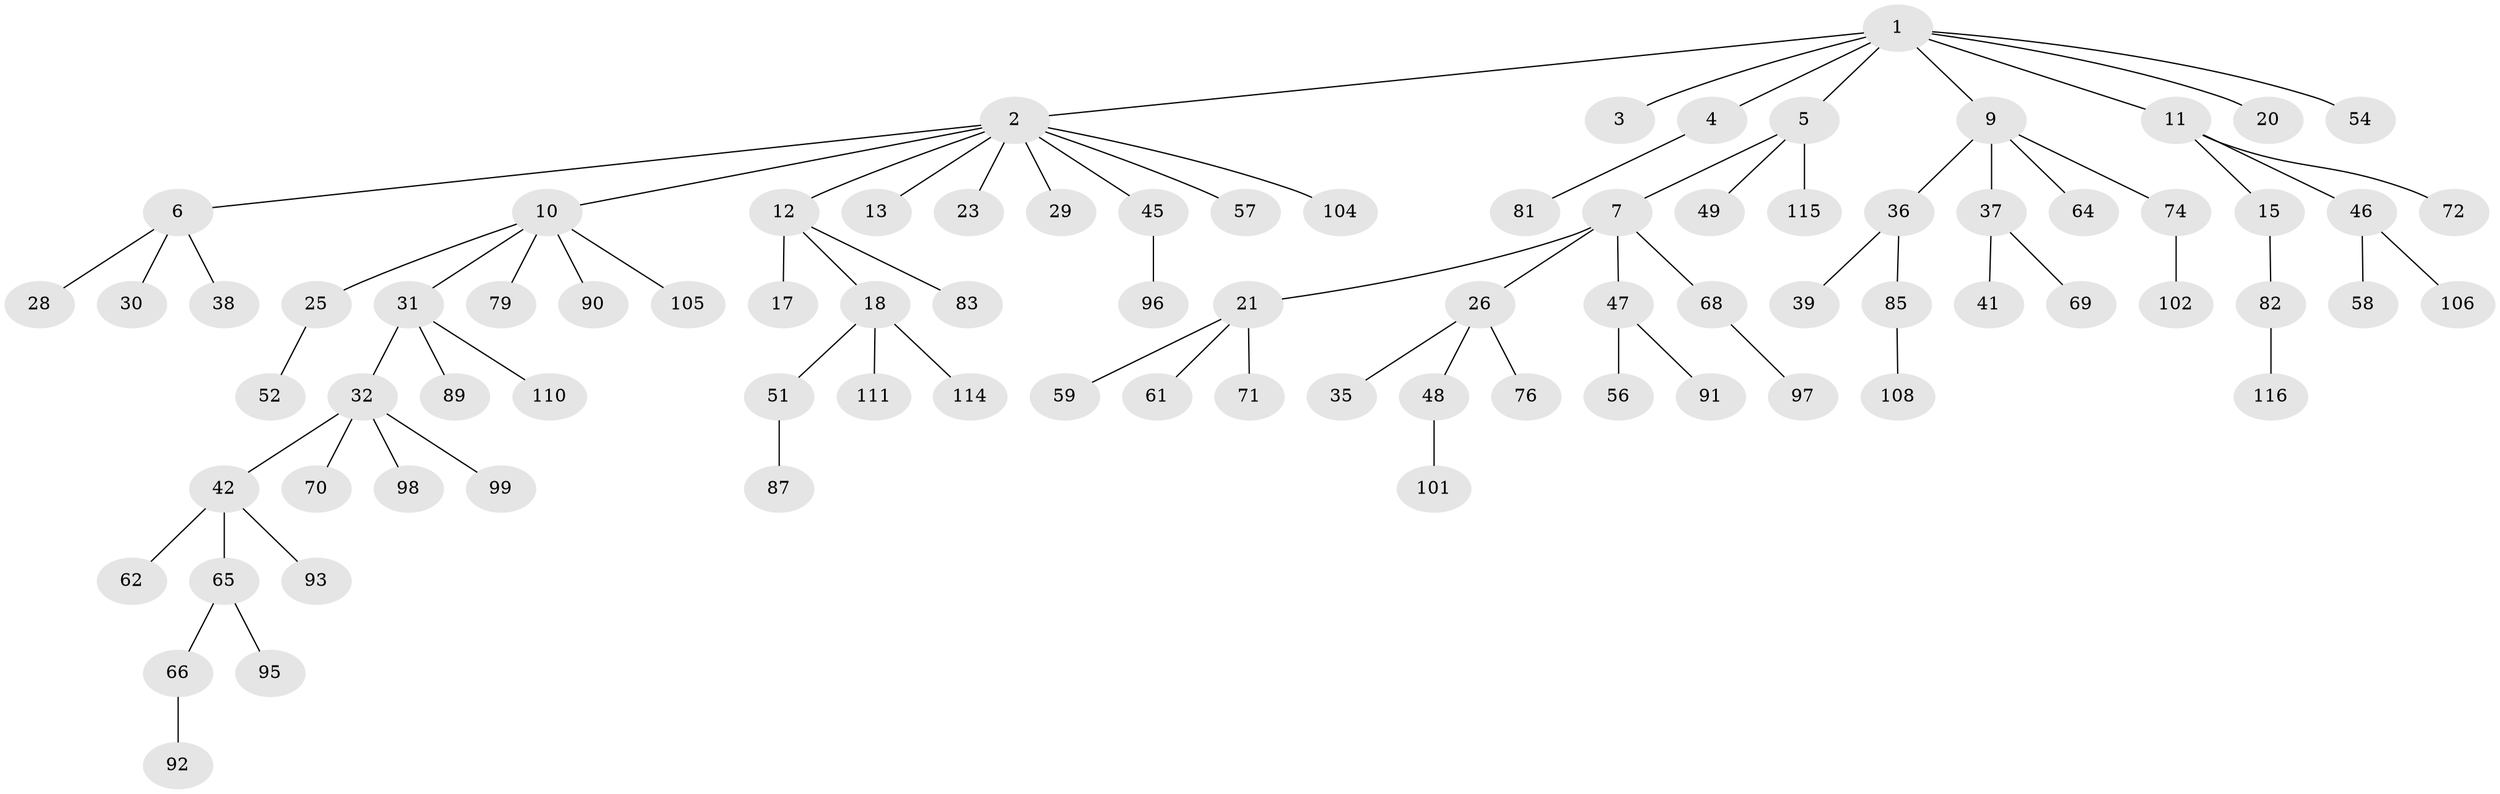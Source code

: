 // Generated by graph-tools (version 1.1) at 2025/52/02/27/25 19:52:10]
// undirected, 83 vertices, 82 edges
graph export_dot {
graph [start="1"]
  node [color=gray90,style=filled];
  1 [super="+24"];
  2 [super="+8"];
  3;
  4;
  5 [super="+19"];
  6 [super="+22"];
  7;
  9 [super="+109"];
  10 [super="+40"];
  11 [super="+14"];
  12 [super="+16"];
  13;
  15 [super="+84"];
  17;
  18 [super="+67"];
  20;
  21 [super="+33"];
  23;
  25 [super="+27"];
  26 [super="+50"];
  28;
  29 [super="+73"];
  30;
  31 [super="+34"];
  32 [super="+44"];
  35 [super="+43"];
  36 [super="+80"];
  37;
  38;
  39 [super="+53"];
  41 [super="+113"];
  42 [super="+55"];
  45;
  46;
  47 [super="+60"];
  48 [super="+94"];
  49;
  51 [super="+86"];
  52;
  54;
  56;
  57;
  58 [super="+63"];
  59;
  61;
  62;
  64;
  65 [super="+75"];
  66 [super="+78"];
  68;
  69;
  70;
  71;
  72;
  74;
  76 [super="+77"];
  79;
  81 [super="+103"];
  82 [super="+88"];
  83;
  85;
  87;
  89;
  90;
  91;
  92;
  93;
  95;
  96 [super="+100"];
  97 [super="+107"];
  98;
  99;
  101 [super="+112"];
  102;
  104;
  105;
  106;
  108;
  110;
  111;
  114;
  115;
  116;
  1 -- 2;
  1 -- 3;
  1 -- 4;
  1 -- 5;
  1 -- 9;
  1 -- 11;
  1 -- 20;
  1 -- 54;
  2 -- 6;
  2 -- 12;
  2 -- 13;
  2 -- 23;
  2 -- 29;
  2 -- 104;
  2 -- 57;
  2 -- 10;
  2 -- 45;
  4 -- 81;
  5 -- 7;
  5 -- 49;
  5 -- 115;
  6 -- 38;
  6 -- 28;
  6 -- 30;
  7 -- 21;
  7 -- 26;
  7 -- 47;
  7 -- 68;
  9 -- 36;
  9 -- 37;
  9 -- 64;
  9 -- 74;
  10 -- 25;
  10 -- 31;
  10 -- 90;
  10 -- 105;
  10 -- 79;
  11 -- 46;
  11 -- 72;
  11 -- 15;
  12 -- 17;
  12 -- 18;
  12 -- 83;
  15 -- 82;
  18 -- 51;
  18 -- 111;
  18 -- 114;
  21 -- 59;
  21 -- 61;
  21 -- 71;
  25 -- 52;
  26 -- 35;
  26 -- 48;
  26 -- 76;
  31 -- 32;
  31 -- 89;
  31 -- 110;
  32 -- 42;
  32 -- 98;
  32 -- 99;
  32 -- 70;
  36 -- 39;
  36 -- 85;
  37 -- 41;
  37 -- 69;
  42 -- 62;
  42 -- 65;
  42 -- 93;
  45 -- 96;
  46 -- 58;
  46 -- 106;
  47 -- 56;
  47 -- 91;
  48 -- 101;
  51 -- 87;
  65 -- 66;
  65 -- 95;
  66 -- 92;
  68 -- 97;
  74 -- 102;
  82 -- 116;
  85 -- 108;
}
